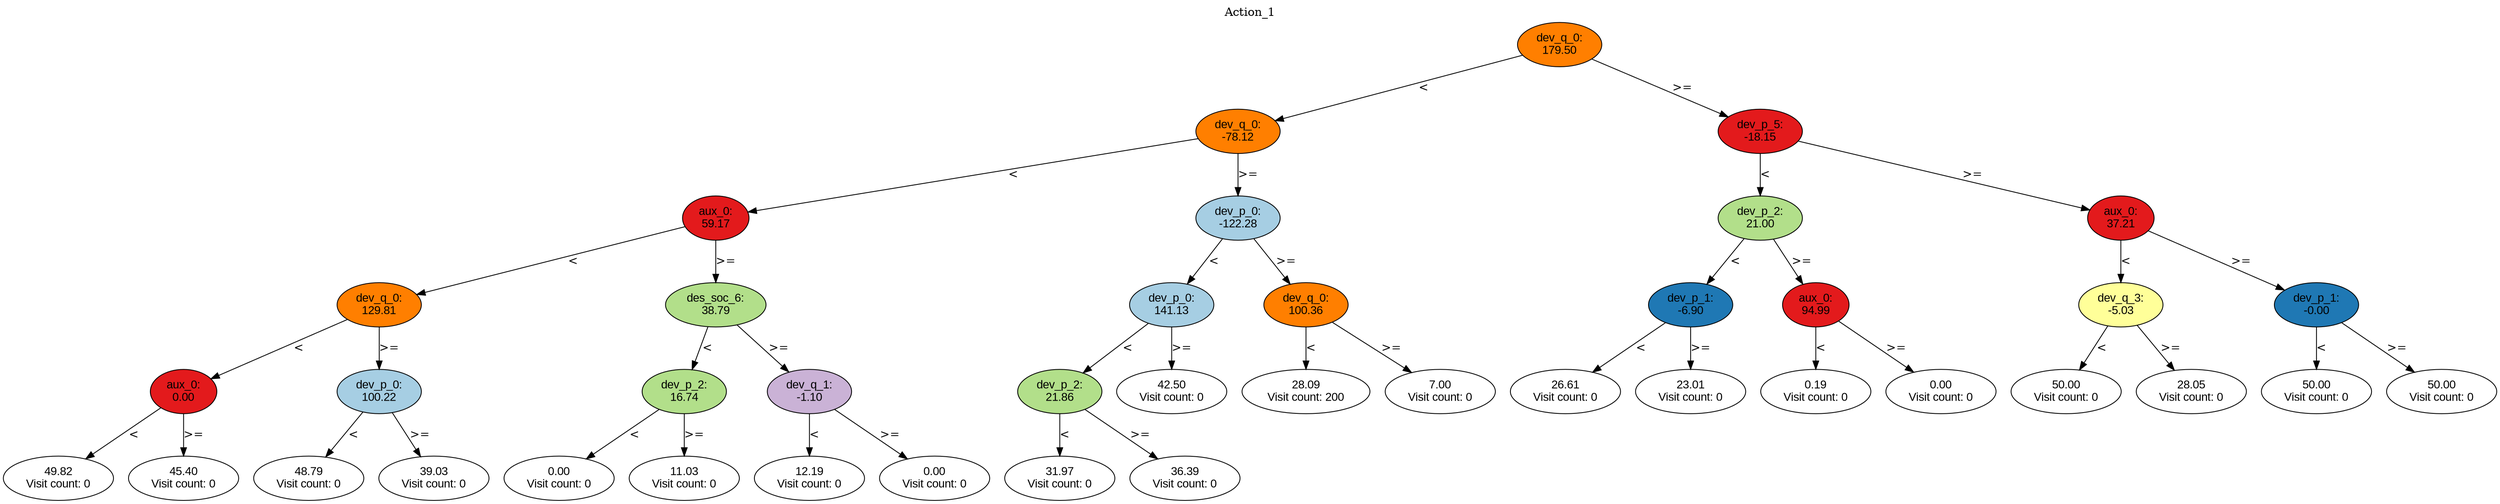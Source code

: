 digraph BST {
    node [fontname="Arial" style=filled colorscheme=paired12];
    0 [ label = "dev_q_0:
179.50" fillcolor=8];
    1 [ label = "dev_q_0:
-78.12" fillcolor=8];
    2 [ label = "aux_0:
59.17" fillcolor=6];
    3 [ label = "dev_q_0:
129.81" fillcolor=8];
    4 [ label = "aux_0:
0.00" fillcolor=6];
    5 [ label = "49.82
Visit count: 0" fillcolor=white];
    6 [ label = "45.40
Visit count: 0" fillcolor=white];
    7 [ label = "dev_p_0:
100.22" fillcolor=1];
    8 [ label = "48.79
Visit count: 0" fillcolor=white];
    9 [ label = "39.03
Visit count: 0" fillcolor=white];
    10 [ label = "des_soc_6:
38.79" fillcolor=3];
    11 [ label = "dev_p_2:
16.74" fillcolor=3];
    12 [ label = "0.00
Visit count: 0" fillcolor=white];
    13 [ label = "11.03
Visit count: 0" fillcolor=white];
    14 [ label = "dev_q_1:
-1.10" fillcolor=9];
    15 [ label = "12.19
Visit count: 0" fillcolor=white];
    16 [ label = "0.00
Visit count: 0" fillcolor=white];
    17 [ label = "dev_p_0:
-122.28" fillcolor=1];
    18 [ label = "dev_p_0:
141.13" fillcolor=1];
    19 [ label = "dev_p_2:
21.86" fillcolor=3];
    20 [ label = "31.97
Visit count: 0" fillcolor=white];
    21 [ label = "36.39
Visit count: 0" fillcolor=white];
    22 [ label = "42.50
Visit count: 0" fillcolor=white];
    23 [ label = "dev_q_0:
100.36" fillcolor=8];
    24 [ label = "28.09
Visit count: 200" fillcolor=white];
    25 [ label = "7.00
Visit count: 0" fillcolor=white];
    26 [ label = "dev_p_5:
-18.15" fillcolor=6];
    27 [ label = "dev_p_2:
21.00" fillcolor=3];
    28 [ label = "dev_p_1:
-6.90" fillcolor=2];
    29 [ label = "26.61
Visit count: 0" fillcolor=white];
    30 [ label = "23.01
Visit count: 0" fillcolor=white];
    31 [ label = "aux_0:
94.99" fillcolor=6];
    32 [ label = "0.19
Visit count: 0" fillcolor=white];
    33 [ label = "0.00
Visit count: 0" fillcolor=white];
    34 [ label = "aux_0:
37.21" fillcolor=6];
    35 [ label = "dev_q_3:
-5.03" fillcolor=11];
    36 [ label = "50.00
Visit count: 0" fillcolor=white];
    37 [ label = "28.05
Visit count: 0" fillcolor=white];
    38 [ label = "dev_p_1:
-0.00" fillcolor=2];
    39 [ label = "50.00
Visit count: 0" fillcolor=white];
    40 [ label = "50.00
Visit count: 0" fillcolor=white];

    0  -> 1[ label = "<"];
    0  -> 26[ label = ">="];
    1  -> 2[ label = "<"];
    1  -> 17[ label = ">="];
    2  -> 3[ label = "<"];
    2  -> 10[ label = ">="];
    3  -> 4[ label = "<"];
    3  -> 7[ label = ">="];
    4  -> 5[ label = "<"];
    4  -> 6[ label = ">="];
    7  -> 8[ label = "<"];
    7  -> 9[ label = ">="];
    10  -> 11[ label = "<"];
    10  -> 14[ label = ">="];
    11  -> 12[ label = "<"];
    11  -> 13[ label = ">="];
    14  -> 15[ label = "<"];
    14  -> 16[ label = ">="];
    17  -> 18[ label = "<"];
    17  -> 23[ label = ">="];
    18  -> 19[ label = "<"];
    18  -> 22[ label = ">="];
    19  -> 20[ label = "<"];
    19  -> 21[ label = ">="];
    23  -> 24[ label = "<"];
    23  -> 25[ label = ">="];
    26  -> 27[ label = "<"];
    26  -> 34[ label = ">="];
    27  -> 28[ label = "<"];
    27  -> 31[ label = ">="];
    28  -> 29[ label = "<"];
    28  -> 30[ label = ">="];
    31  -> 32[ label = "<"];
    31  -> 33[ label = ">="];
    34  -> 35[ label = "<"];
    34  -> 38[ label = ">="];
    35  -> 36[ label = "<"];
    35  -> 37[ label = ">="];
    38  -> 39[ label = "<"];
    38  -> 40[ label = ">="];

    labelloc="t";
    label="Action_1";
}
